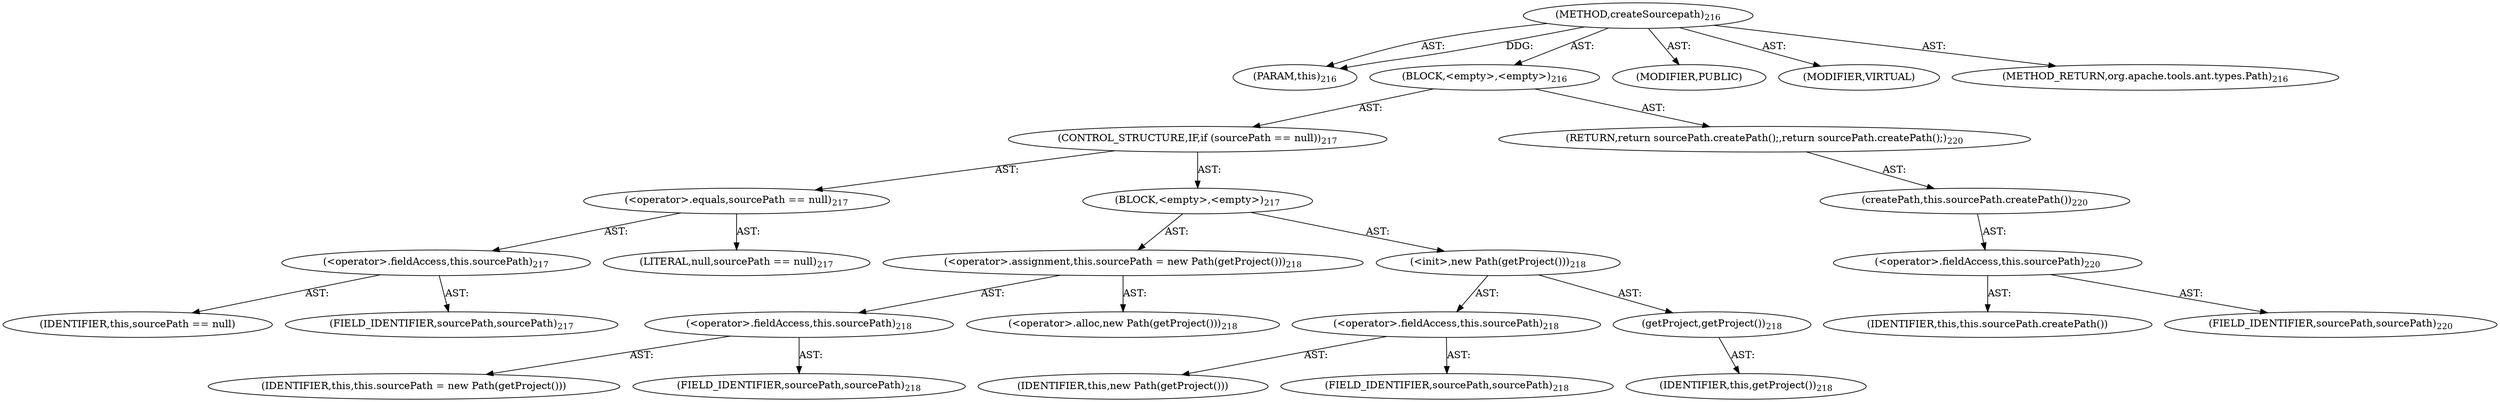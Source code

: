 digraph "createSourcepath" {  
"111669149705" [label = <(METHOD,createSourcepath)<SUB>216</SUB>> ]
"115964116997" [label = <(PARAM,this)<SUB>216</SUB>> ]
"25769803785" [label = <(BLOCK,&lt;empty&gt;,&lt;empty&gt;)<SUB>216</SUB>> ]
"47244640256" [label = <(CONTROL_STRUCTURE,IF,if (sourcePath == null))<SUB>217</SUB>> ]
"30064771086" [label = <(&lt;operator&gt;.equals,sourcePath == null)<SUB>217</SUB>> ]
"30064771087" [label = <(&lt;operator&gt;.fieldAccess,this.sourcePath)<SUB>217</SUB>> ]
"68719476773" [label = <(IDENTIFIER,this,sourcePath == null)> ]
"55834574853" [label = <(FIELD_IDENTIFIER,sourcePath,sourcePath)<SUB>217</SUB>> ]
"90194313223" [label = <(LITERAL,null,sourcePath == null)<SUB>217</SUB>> ]
"25769803786" [label = <(BLOCK,&lt;empty&gt;,&lt;empty&gt;)<SUB>217</SUB>> ]
"30064771088" [label = <(&lt;operator&gt;.assignment,this.sourcePath = new Path(getProject()))<SUB>218</SUB>> ]
"30064771089" [label = <(&lt;operator&gt;.fieldAccess,this.sourcePath)<SUB>218</SUB>> ]
"68719476774" [label = <(IDENTIFIER,this,this.sourcePath = new Path(getProject()))> ]
"55834574854" [label = <(FIELD_IDENTIFIER,sourcePath,sourcePath)<SUB>218</SUB>> ]
"30064771090" [label = <(&lt;operator&gt;.alloc,new Path(getProject()))<SUB>218</SUB>> ]
"30064771091" [label = <(&lt;init&gt;,new Path(getProject()))<SUB>218</SUB>> ]
"30064771092" [label = <(&lt;operator&gt;.fieldAccess,this.sourcePath)<SUB>218</SUB>> ]
"68719476775" [label = <(IDENTIFIER,this,new Path(getProject()))> ]
"55834574855" [label = <(FIELD_IDENTIFIER,sourcePath,sourcePath)<SUB>218</SUB>> ]
"30064771093" [label = <(getProject,getProject())<SUB>218</SUB>> ]
"68719476741" [label = <(IDENTIFIER,this,getProject())<SUB>218</SUB>> ]
"146028888066" [label = <(RETURN,return sourcePath.createPath();,return sourcePath.createPath();)<SUB>220</SUB>> ]
"30064771094" [label = <(createPath,this.sourcePath.createPath())<SUB>220</SUB>> ]
"30064771095" [label = <(&lt;operator&gt;.fieldAccess,this.sourcePath)<SUB>220</SUB>> ]
"68719476776" [label = <(IDENTIFIER,this,this.sourcePath.createPath())> ]
"55834574856" [label = <(FIELD_IDENTIFIER,sourcePath,sourcePath)<SUB>220</SUB>> ]
"133143986206" [label = <(MODIFIER,PUBLIC)> ]
"133143986207" [label = <(MODIFIER,VIRTUAL)> ]
"128849018889" [label = <(METHOD_RETURN,org.apache.tools.ant.types.Path)<SUB>216</SUB>> ]
  "111669149705" -> "115964116997"  [ label = "AST: "] 
  "111669149705" -> "25769803785"  [ label = "AST: "] 
  "111669149705" -> "133143986206"  [ label = "AST: "] 
  "111669149705" -> "133143986207"  [ label = "AST: "] 
  "111669149705" -> "128849018889"  [ label = "AST: "] 
  "25769803785" -> "47244640256"  [ label = "AST: "] 
  "25769803785" -> "146028888066"  [ label = "AST: "] 
  "47244640256" -> "30064771086"  [ label = "AST: "] 
  "47244640256" -> "25769803786"  [ label = "AST: "] 
  "30064771086" -> "30064771087"  [ label = "AST: "] 
  "30064771086" -> "90194313223"  [ label = "AST: "] 
  "30064771087" -> "68719476773"  [ label = "AST: "] 
  "30064771087" -> "55834574853"  [ label = "AST: "] 
  "25769803786" -> "30064771088"  [ label = "AST: "] 
  "25769803786" -> "30064771091"  [ label = "AST: "] 
  "30064771088" -> "30064771089"  [ label = "AST: "] 
  "30064771088" -> "30064771090"  [ label = "AST: "] 
  "30064771089" -> "68719476774"  [ label = "AST: "] 
  "30064771089" -> "55834574854"  [ label = "AST: "] 
  "30064771091" -> "30064771092"  [ label = "AST: "] 
  "30064771091" -> "30064771093"  [ label = "AST: "] 
  "30064771092" -> "68719476775"  [ label = "AST: "] 
  "30064771092" -> "55834574855"  [ label = "AST: "] 
  "30064771093" -> "68719476741"  [ label = "AST: "] 
  "146028888066" -> "30064771094"  [ label = "AST: "] 
  "30064771094" -> "30064771095"  [ label = "AST: "] 
  "30064771095" -> "68719476776"  [ label = "AST: "] 
  "30064771095" -> "55834574856"  [ label = "AST: "] 
  "111669149705" -> "115964116997"  [ label = "DDG: "] 
}
